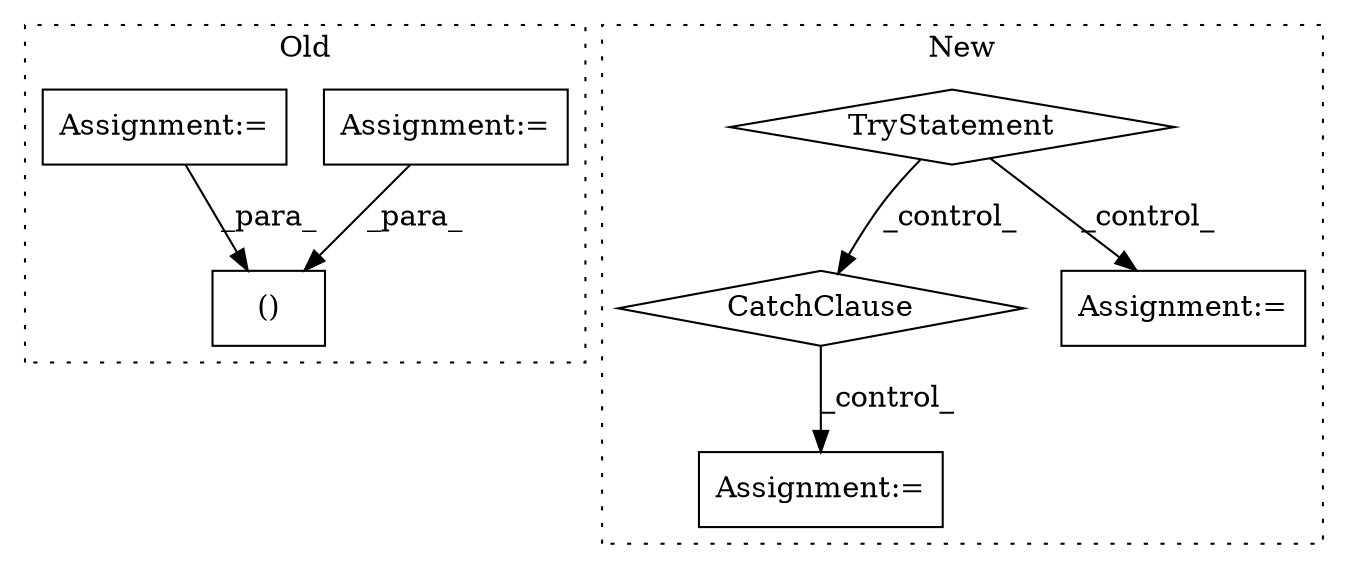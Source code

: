 digraph G {
subgraph cluster0 {
1 [label="()" a="106" s="1809" l="52" shape="box"];
6 [label="Assignment:=" a="7" s="1504" l="1" shape="box"];
7 [label="Assignment:=" a="7" s="1515,1596" l="57,2" shape="box"];
label = "Old";
style="dotted";
}
subgraph cluster1 {
2 [label="CatchClause" a="12" s="1453,1487" l="11,2" shape="diamond"];
3 [label="TryStatement" a="54" s="1291" l="4" shape="diamond"];
4 [label="Assignment:=" a="7" s="1410" l="31" shape="box"];
5 [label="Assignment:=" a="7" s="1506" l="1" shape="box"];
label = "New";
style="dotted";
}
2 -> 5 [label="_control_"];
3 -> 2 [label="_control_"];
3 -> 4 [label="_control_"];
6 -> 1 [label="_para_"];
7 -> 1 [label="_para_"];
}